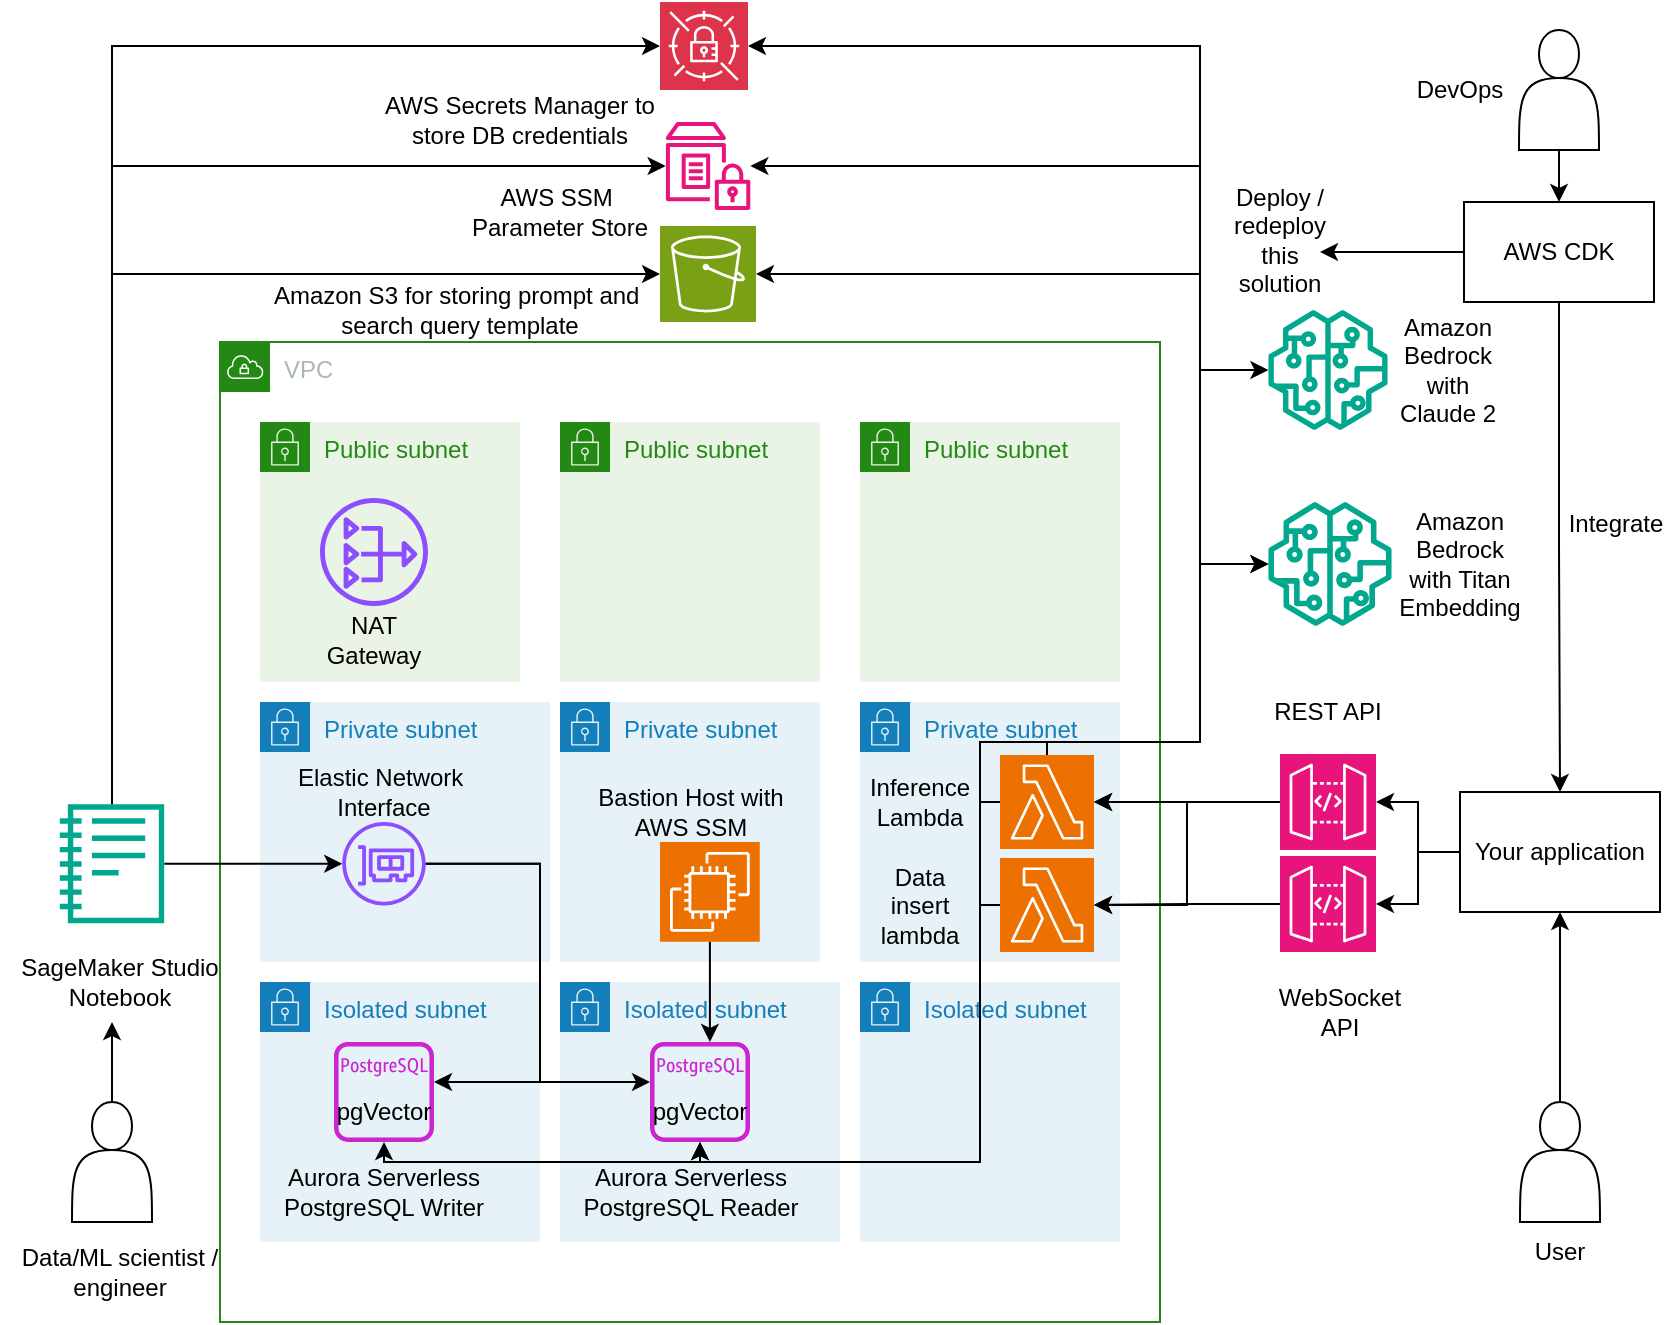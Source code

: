 <mxfile version="21.7.4" type="device">
  <diagram name="Page-1" id="n98VVvcdOwi-wFL1UZqn">
    <mxGraphModel dx="2156" dy="1664" grid="1" gridSize="10" guides="1" tooltips="1" connect="1" arrows="1" fold="1" page="1" pageScale="1" pageWidth="850" pageHeight="1100" math="0" shadow="0">
      <root>
        <mxCell id="0" />
        <mxCell id="1" parent="0" />
        <mxCell id="0dlsmf1DKYp3GTuO4sji-1" value="VPC" style="points=[[0,0],[0.25,0],[0.5,0],[0.75,0],[1,0],[1,0.25],[1,0.5],[1,0.75],[1,1],[0.75,1],[0.5,1],[0.25,1],[0,1],[0,0.75],[0,0.5],[0,0.25]];outlineConnect=0;gradientColor=none;html=1;whiteSpace=wrap;fontSize=12;fontStyle=0;container=1;pointerEvents=0;collapsible=0;recursiveResize=0;shape=mxgraph.aws4.group;grIcon=mxgraph.aws4.group_vpc;strokeColor=#248814;fillColor=none;verticalAlign=top;align=left;spacingLeft=30;fontColor=#AAB7B8;dashed=0;" vertex="1" parent="1">
          <mxGeometry x="60" y="150" width="470" height="490" as="geometry" />
        </mxCell>
        <mxCell id="0dlsmf1DKYp3GTuO4sji-4" value="Private subnet" style="points=[[0,0],[0.25,0],[0.5,0],[0.75,0],[1,0],[1,0.25],[1,0.5],[1,0.75],[1,1],[0.75,1],[0.5,1],[0.25,1],[0,1],[0,0.75],[0,0.5],[0,0.25]];outlineConnect=0;gradientColor=none;html=1;whiteSpace=wrap;fontSize=12;fontStyle=0;container=1;pointerEvents=0;collapsible=0;recursiveResize=0;shape=mxgraph.aws4.group;grIcon=mxgraph.aws4.group_security_group;grStroke=0;strokeColor=#147EBA;fillColor=#E6F2F8;verticalAlign=top;align=left;spacingLeft=30;fontColor=#147EBA;dashed=0;" vertex="1" parent="0dlsmf1DKYp3GTuO4sji-1">
          <mxGeometry x="20" y="180" width="145" height="130" as="geometry" />
        </mxCell>
        <mxCell id="0dlsmf1DKYp3GTuO4sji-50" value="" style="sketch=0;outlineConnect=0;fontColor=#232F3E;gradientColor=none;fillColor=#8C4FFF;strokeColor=none;dashed=0;verticalLabelPosition=bottom;verticalAlign=top;align=center;html=1;fontSize=12;fontStyle=0;aspect=fixed;pointerEvents=1;shape=mxgraph.aws4.elastic_network_interface;" vertex="1" parent="0dlsmf1DKYp3GTuO4sji-4">
          <mxGeometry x="41.12" y="60" width="41.75" height="41.75" as="geometry" />
        </mxCell>
        <mxCell id="0dlsmf1DKYp3GTuO4sji-71" value="&lt;div&gt;Elastic Network&amp;nbsp;&lt;/div&gt;&lt;div&gt;Interface&lt;/div&gt;" style="text;html=1;strokeColor=none;fillColor=none;align=center;verticalAlign=middle;whiteSpace=wrap;rounded=0;" vertex="1" parent="0dlsmf1DKYp3GTuO4sji-4">
          <mxGeometry x="-13.01" y="30" width="150" height="30" as="geometry" />
        </mxCell>
        <mxCell id="0dlsmf1DKYp3GTuO4sji-5" value="Private subnet" style="points=[[0,0],[0.25,0],[0.5,0],[0.75,0],[1,0],[1,0.25],[1,0.5],[1,0.75],[1,1],[0.75,1],[0.5,1],[0.25,1],[0,1],[0,0.75],[0,0.5],[0,0.25]];outlineConnect=0;gradientColor=none;html=1;whiteSpace=wrap;fontSize=12;fontStyle=0;container=1;pointerEvents=0;collapsible=0;recursiveResize=0;shape=mxgraph.aws4.group;grIcon=mxgraph.aws4.group_security_group;grStroke=0;strokeColor=#147EBA;fillColor=#E6F2F8;verticalAlign=top;align=left;spacingLeft=30;fontColor=#147EBA;dashed=0;" vertex="1" parent="0dlsmf1DKYp3GTuO4sji-1">
          <mxGeometry x="170" y="180" width="130" height="130" as="geometry" />
        </mxCell>
        <mxCell id="0dlsmf1DKYp3GTuO4sji-22" value="" style="sketch=0;points=[[0,0,0],[0.25,0,0],[0.5,0,0],[0.75,0,0],[1,0,0],[0,1,0],[0.25,1,0],[0.5,1,0],[0.75,1,0],[1,1,0],[0,0.25,0],[0,0.5,0],[0,0.75,0],[1,0.25,0],[1,0.5,0],[1,0.75,0]];outlineConnect=0;fontColor=#232F3E;fillColor=#ED7100;strokeColor=#ffffff;dashed=0;verticalLabelPosition=bottom;verticalAlign=top;align=center;html=1;fontSize=12;fontStyle=0;aspect=fixed;shape=mxgraph.aws4.resourceIcon;resIcon=mxgraph.aws4.ec2;" vertex="1" parent="0dlsmf1DKYp3GTuO4sji-5">
          <mxGeometry x="50" y="70" width="49.88" height="49.88" as="geometry" />
        </mxCell>
        <mxCell id="0dlsmf1DKYp3GTuO4sji-23" value="Bastion Host with AWS SSM" style="text;html=1;strokeColor=none;fillColor=none;align=center;verticalAlign=middle;whiteSpace=wrap;rounded=0;" vertex="1" parent="0dlsmf1DKYp3GTuO4sji-5">
          <mxGeometry x="17.5" y="40" width="95" height="30" as="geometry" />
        </mxCell>
        <mxCell id="0dlsmf1DKYp3GTuO4sji-6" value="Private subnet" style="points=[[0,0],[0.25,0],[0.5,0],[0.75,0],[1,0],[1,0.25],[1,0.5],[1,0.75],[1,1],[0.75,1],[0.5,1],[0.25,1],[0,1],[0,0.75],[0,0.5],[0,0.25]];outlineConnect=0;gradientColor=none;html=1;whiteSpace=wrap;fontSize=12;fontStyle=0;container=1;pointerEvents=0;collapsible=0;recursiveResize=0;shape=mxgraph.aws4.group;grIcon=mxgraph.aws4.group_security_group;grStroke=0;strokeColor=#147EBA;fillColor=#E6F2F8;verticalAlign=top;align=left;spacingLeft=30;fontColor=#147EBA;dashed=0;" vertex="1" parent="0dlsmf1DKYp3GTuO4sji-1">
          <mxGeometry x="320" y="180" width="130" height="130" as="geometry" />
        </mxCell>
        <mxCell id="0dlsmf1DKYp3GTuO4sji-26" value="" style="sketch=0;points=[[0,0,0],[0.25,0,0],[0.5,0,0],[0.75,0,0],[1,0,0],[0,1,0],[0.25,1,0],[0.5,1,0],[0.75,1,0],[1,1,0],[0,0.25,0],[0,0.5,0],[0,0.75,0],[1,0.25,0],[1,0.5,0],[1,0.75,0]];outlineConnect=0;fontColor=#232F3E;fillColor=#ED7100;strokeColor=#ffffff;dashed=0;verticalLabelPosition=bottom;verticalAlign=top;align=center;html=1;fontSize=12;fontStyle=0;aspect=fixed;shape=mxgraph.aws4.resourceIcon;resIcon=mxgraph.aws4.lambda;" vertex="1" parent="0dlsmf1DKYp3GTuO4sji-6">
          <mxGeometry x="70" y="26.5" width="47" height="47" as="geometry" />
        </mxCell>
        <mxCell id="0dlsmf1DKYp3GTuO4sji-81" value="" style="sketch=0;points=[[0,0,0],[0.25,0,0],[0.5,0,0],[0.75,0,0],[1,0,0],[0,1,0],[0.25,1,0],[0.5,1,0],[0.75,1,0],[1,1,0],[0,0.25,0],[0,0.5,0],[0,0.75,0],[1,0.25,0],[1,0.5,0],[1,0.75,0]];outlineConnect=0;fontColor=#232F3E;fillColor=#ED7100;strokeColor=#ffffff;dashed=0;verticalLabelPosition=bottom;verticalAlign=top;align=center;html=1;fontSize=12;fontStyle=0;aspect=fixed;shape=mxgraph.aws4.resourceIcon;resIcon=mxgraph.aws4.lambda;" vertex="1" parent="0dlsmf1DKYp3GTuO4sji-6">
          <mxGeometry x="70" y="78" width="47" height="47" as="geometry" />
        </mxCell>
        <mxCell id="0dlsmf1DKYp3GTuO4sji-27" value="Inference Lambda" style="text;html=1;strokeColor=none;fillColor=none;align=center;verticalAlign=middle;whiteSpace=wrap;rounded=0;" vertex="1" parent="0dlsmf1DKYp3GTuO4sji-6">
          <mxGeometry y="35" width="60" height="30" as="geometry" />
        </mxCell>
        <mxCell id="0dlsmf1DKYp3GTuO4sji-49" value="Data insert lambda" style="text;html=1;strokeColor=none;fillColor=none;align=center;verticalAlign=middle;whiteSpace=wrap;rounded=0;" vertex="1" parent="0dlsmf1DKYp3GTuO4sji-6">
          <mxGeometry y="86.5" width="60" height="30" as="geometry" />
        </mxCell>
        <mxCell id="0dlsmf1DKYp3GTuO4sji-7" value="Isolated subnet" style="points=[[0,0],[0.25,0],[0.5,0],[0.75,0],[1,0],[1,0.25],[1,0.5],[1,0.75],[1,1],[0.75,1],[0.5,1],[0.25,1],[0,1],[0,0.75],[0,0.5],[0,0.25]];outlineConnect=0;gradientColor=none;html=1;whiteSpace=wrap;fontSize=12;fontStyle=0;container=1;pointerEvents=0;collapsible=0;recursiveResize=0;shape=mxgraph.aws4.group;grIcon=mxgraph.aws4.group_security_group;grStroke=0;strokeColor=#147EBA;fillColor=#E6F2F8;verticalAlign=top;align=left;spacingLeft=30;fontColor=#147EBA;dashed=0;" vertex="1" parent="0dlsmf1DKYp3GTuO4sji-1">
          <mxGeometry x="20" y="320" width="140" height="130" as="geometry" />
        </mxCell>
        <mxCell id="0dlsmf1DKYp3GTuO4sji-17" value="" style="sketch=0;outlineConnect=0;fontColor=#232F3E;gradientColor=none;fillColor=#C925D1;strokeColor=none;dashed=0;verticalLabelPosition=bottom;verticalAlign=top;align=center;html=1;fontSize=12;fontStyle=0;aspect=fixed;pointerEvents=1;shape=mxgraph.aws4.rds_postgresql_instance_alt;" vertex="1" parent="0dlsmf1DKYp3GTuO4sji-7">
          <mxGeometry x="37" y="30" width="50" height="50" as="geometry" />
        </mxCell>
        <mxCell id="0dlsmf1DKYp3GTuO4sji-19" value="Aurora Serverless PostgreSQL Writer" style="text;html=1;strokeColor=none;fillColor=none;align=center;verticalAlign=middle;whiteSpace=wrap;rounded=0;" vertex="1" parent="0dlsmf1DKYp3GTuO4sji-7">
          <mxGeometry x="8" y="90" width="108" height="30" as="geometry" />
        </mxCell>
        <mxCell id="0dlsmf1DKYp3GTuO4sji-58" value="pgVector" style="text;html=1;strokeColor=none;fillColor=none;align=center;verticalAlign=middle;whiteSpace=wrap;rounded=0;" vertex="1" parent="0dlsmf1DKYp3GTuO4sji-7">
          <mxGeometry x="32" y="50" width="60" height="30" as="geometry" />
        </mxCell>
        <mxCell id="0dlsmf1DKYp3GTuO4sji-9" value="Isolated subnet" style="points=[[0,0],[0.25,0],[0.5,0],[0.75,0],[1,0],[1,0.25],[1,0.5],[1,0.75],[1,1],[0.75,1],[0.5,1],[0.25,1],[0,1],[0,0.75],[0,0.5],[0,0.25]];outlineConnect=0;gradientColor=none;html=1;whiteSpace=wrap;fontSize=12;fontStyle=0;container=1;pointerEvents=0;collapsible=0;recursiveResize=0;shape=mxgraph.aws4.group;grIcon=mxgraph.aws4.group_security_group;grStroke=0;strokeColor=#147EBA;fillColor=#E6F2F8;verticalAlign=top;align=left;spacingLeft=30;fontColor=#147EBA;dashed=0;" vertex="1" parent="0dlsmf1DKYp3GTuO4sji-1">
          <mxGeometry x="170" y="320" width="140" height="130" as="geometry" />
        </mxCell>
        <mxCell id="0dlsmf1DKYp3GTuO4sji-18" value="" style="sketch=0;outlineConnect=0;fontColor=#232F3E;gradientColor=none;fillColor=#C925D1;strokeColor=none;dashed=0;verticalLabelPosition=bottom;verticalAlign=top;align=center;html=1;fontSize=12;fontStyle=0;aspect=fixed;pointerEvents=1;shape=mxgraph.aws4.rds_postgresql_instance_alt;" vertex="1" parent="0dlsmf1DKYp3GTuO4sji-9">
          <mxGeometry x="45" y="30" width="50" height="50" as="geometry" />
        </mxCell>
        <mxCell id="0dlsmf1DKYp3GTuO4sji-20" value="Aurora Serverless PostgreSQL Reader" style="text;html=1;strokeColor=none;fillColor=none;align=center;verticalAlign=middle;whiteSpace=wrap;rounded=0;" vertex="1" parent="0dlsmf1DKYp3GTuO4sji-9">
          <mxGeometry x="0.5" y="90" width="129" height="30" as="geometry" />
        </mxCell>
        <mxCell id="0dlsmf1DKYp3GTuO4sji-76" value="pgVector" style="text;html=1;strokeColor=none;fillColor=none;align=center;verticalAlign=middle;whiteSpace=wrap;rounded=0;" vertex="1" parent="0dlsmf1DKYp3GTuO4sji-9">
          <mxGeometry x="40" y="50" width="60" height="30" as="geometry" />
        </mxCell>
        <mxCell id="0dlsmf1DKYp3GTuO4sji-10" value="Isolated subnet" style="points=[[0,0],[0.25,0],[0.5,0],[0.75,0],[1,0],[1,0.25],[1,0.5],[1,0.75],[1,1],[0.75,1],[0.5,1],[0.25,1],[0,1],[0,0.75],[0,0.5],[0,0.25]];outlineConnect=0;gradientColor=none;html=1;whiteSpace=wrap;fontSize=12;fontStyle=0;container=1;pointerEvents=0;collapsible=0;recursiveResize=0;shape=mxgraph.aws4.group;grIcon=mxgraph.aws4.group_security_group;grStroke=0;strokeColor=#147EBA;fillColor=#E6F2F8;verticalAlign=top;align=left;spacingLeft=30;fontColor=#147EBA;dashed=0;" vertex="1" parent="0dlsmf1DKYp3GTuO4sji-1">
          <mxGeometry x="320" y="320" width="130" height="130" as="geometry" />
        </mxCell>
        <mxCell id="0dlsmf1DKYp3GTuO4sji-11" value="Public subnet" style="points=[[0,0],[0.25,0],[0.5,0],[0.75,0],[1,0],[1,0.25],[1,0.5],[1,0.75],[1,1],[0.75,1],[0.5,1],[0.25,1],[0,1],[0,0.75],[0,0.5],[0,0.25]];outlineConnect=0;gradientColor=none;html=1;whiteSpace=wrap;fontSize=12;fontStyle=0;container=1;pointerEvents=0;collapsible=0;recursiveResize=0;shape=mxgraph.aws4.group;grIcon=mxgraph.aws4.group_security_group;grStroke=0;strokeColor=#248814;fillColor=#E9F3E6;verticalAlign=top;align=left;spacingLeft=30;fontColor=#248814;dashed=0;" vertex="1" parent="0dlsmf1DKYp3GTuO4sji-1">
          <mxGeometry x="20" y="40" width="130" height="130" as="geometry" />
        </mxCell>
        <mxCell id="0dlsmf1DKYp3GTuO4sji-14" value="" style="sketch=0;outlineConnect=0;fontColor=#232F3E;gradientColor=none;fillColor=#8C4FFF;strokeColor=none;dashed=0;verticalLabelPosition=bottom;verticalAlign=top;align=center;html=1;fontSize=12;fontStyle=0;aspect=fixed;pointerEvents=1;shape=mxgraph.aws4.nat_gateway;" vertex="1" parent="0dlsmf1DKYp3GTuO4sji-11">
          <mxGeometry x="30" y="38" width="54" height="54" as="geometry" />
        </mxCell>
        <mxCell id="0dlsmf1DKYp3GTuO4sji-15" value="NAT Gateway" style="text;html=1;strokeColor=none;fillColor=none;align=center;verticalAlign=middle;whiteSpace=wrap;rounded=0;" vertex="1" parent="0dlsmf1DKYp3GTuO4sji-11">
          <mxGeometry x="27" y="94" width="60" height="30" as="geometry" />
        </mxCell>
        <mxCell id="0dlsmf1DKYp3GTuO4sji-12" value="Public subnet" style="points=[[0,0],[0.25,0],[0.5,0],[0.75,0],[1,0],[1,0.25],[1,0.5],[1,0.75],[1,1],[0.75,1],[0.5,1],[0.25,1],[0,1],[0,0.75],[0,0.5],[0,0.25]];outlineConnect=0;gradientColor=none;html=1;whiteSpace=wrap;fontSize=12;fontStyle=0;container=1;pointerEvents=0;collapsible=0;recursiveResize=0;shape=mxgraph.aws4.group;grIcon=mxgraph.aws4.group_security_group;grStroke=0;strokeColor=#248814;fillColor=#E9F3E6;verticalAlign=top;align=left;spacingLeft=30;fontColor=#248814;dashed=0;" vertex="1" parent="0dlsmf1DKYp3GTuO4sji-1">
          <mxGeometry x="170" y="40" width="130" height="130" as="geometry" />
        </mxCell>
        <mxCell id="0dlsmf1DKYp3GTuO4sji-13" value="Public subnet" style="points=[[0,0],[0.25,0],[0.5,0],[0.75,0],[1,0],[1,0.25],[1,0.5],[1,0.75],[1,1],[0.75,1],[0.5,1],[0.25,1],[0,1],[0,0.75],[0,0.5],[0,0.25]];outlineConnect=0;gradientColor=none;html=1;whiteSpace=wrap;fontSize=12;fontStyle=0;container=1;pointerEvents=0;collapsible=0;recursiveResize=0;shape=mxgraph.aws4.group;grIcon=mxgraph.aws4.group_security_group;grStroke=0;strokeColor=#248814;fillColor=#E9F3E6;verticalAlign=top;align=left;spacingLeft=30;fontColor=#248814;dashed=0;" vertex="1" parent="0dlsmf1DKYp3GTuO4sji-1">
          <mxGeometry x="320" y="40" width="130" height="130" as="geometry" />
        </mxCell>
        <mxCell id="0dlsmf1DKYp3GTuO4sji-52" style="edgeStyle=orthogonalEdgeStyle;rounded=0;orthogonalLoop=1;jettySize=auto;html=1;" edge="1" parent="0dlsmf1DKYp3GTuO4sji-1" source="0dlsmf1DKYp3GTuO4sji-50" target="0dlsmf1DKYp3GTuO4sji-17">
          <mxGeometry relative="1" as="geometry">
            <Array as="points">
              <mxPoint x="160" y="261" />
              <mxPoint x="160" y="370" />
            </Array>
          </mxGeometry>
        </mxCell>
        <mxCell id="0dlsmf1DKYp3GTuO4sji-53" style="edgeStyle=orthogonalEdgeStyle;rounded=0;orthogonalLoop=1;jettySize=auto;html=1;" edge="1" parent="0dlsmf1DKYp3GTuO4sji-1" source="0dlsmf1DKYp3GTuO4sji-50" target="0dlsmf1DKYp3GTuO4sji-18">
          <mxGeometry relative="1" as="geometry">
            <Array as="points">
              <mxPoint x="160" y="261" />
              <mxPoint x="160" y="370" />
            </Array>
          </mxGeometry>
        </mxCell>
        <mxCell id="0dlsmf1DKYp3GTuO4sji-75" style="edgeStyle=orthogonalEdgeStyle;rounded=0;orthogonalLoop=1;jettySize=auto;html=1;" edge="1" parent="0dlsmf1DKYp3GTuO4sji-1" source="0dlsmf1DKYp3GTuO4sji-22" target="0dlsmf1DKYp3GTuO4sji-18">
          <mxGeometry relative="1" as="geometry">
            <Array as="points">
              <mxPoint x="245" y="340" />
              <mxPoint x="245" y="340" />
            </Array>
          </mxGeometry>
        </mxCell>
        <mxCell id="0dlsmf1DKYp3GTuO4sji-88" style="edgeStyle=orthogonalEdgeStyle;rounded=0;orthogonalLoop=1;jettySize=auto;html=1;entryX=0.5;entryY=1;entryDx=0;entryDy=0;" edge="1" parent="0dlsmf1DKYp3GTuO4sji-1" source="0dlsmf1DKYp3GTuO4sji-81" target="0dlsmf1DKYp3GTuO4sji-58">
          <mxGeometry relative="1" as="geometry">
            <Array as="points">
              <mxPoint x="380" y="282" />
              <mxPoint x="380" y="410" />
              <mxPoint x="82" y="410" />
            </Array>
          </mxGeometry>
        </mxCell>
        <mxCell id="0dlsmf1DKYp3GTuO4sji-89" style="edgeStyle=orthogonalEdgeStyle;rounded=0;orthogonalLoop=1;jettySize=auto;html=1;entryX=0.5;entryY=1;entryDx=0;entryDy=0;" edge="1" parent="0dlsmf1DKYp3GTuO4sji-1" source="0dlsmf1DKYp3GTuO4sji-81" target="0dlsmf1DKYp3GTuO4sji-76">
          <mxGeometry relative="1" as="geometry">
            <Array as="points">
              <mxPoint x="380" y="282" />
              <mxPoint x="380" y="410" />
              <mxPoint x="240" y="410" />
            </Array>
          </mxGeometry>
        </mxCell>
        <mxCell id="0dlsmf1DKYp3GTuO4sji-90" style="edgeStyle=orthogonalEdgeStyle;rounded=0;orthogonalLoop=1;jettySize=auto;html=1;entryX=0.5;entryY=1;entryDx=0;entryDy=0;" edge="1" parent="0dlsmf1DKYp3GTuO4sji-1" source="0dlsmf1DKYp3GTuO4sji-26" target="0dlsmf1DKYp3GTuO4sji-76">
          <mxGeometry relative="1" as="geometry">
            <Array as="points">
              <mxPoint x="380" y="230" />
              <mxPoint x="380" y="410" />
              <mxPoint x="240" y="410" />
            </Array>
          </mxGeometry>
        </mxCell>
        <mxCell id="0dlsmf1DKYp3GTuO4sji-51" style="edgeStyle=orthogonalEdgeStyle;rounded=0;orthogonalLoop=1;jettySize=auto;html=1;" edge="1" parent="1" source="0dlsmf1DKYp3GTuO4sji-24" target="0dlsmf1DKYp3GTuO4sji-50">
          <mxGeometry relative="1" as="geometry" />
        </mxCell>
        <mxCell id="0dlsmf1DKYp3GTuO4sji-92" style="edgeStyle=orthogonalEdgeStyle;rounded=0;orthogonalLoop=1;jettySize=auto;html=1;entryX=0;entryY=0.5;entryDx=0;entryDy=0;entryPerimeter=0;" edge="1" parent="1" source="0dlsmf1DKYp3GTuO4sji-24" target="0dlsmf1DKYp3GTuO4sji-66">
          <mxGeometry relative="1" as="geometry">
            <Array as="points">
              <mxPoint x="6" y="116" />
            </Array>
          </mxGeometry>
        </mxCell>
        <mxCell id="0dlsmf1DKYp3GTuO4sji-106" style="edgeStyle=orthogonalEdgeStyle;rounded=0;orthogonalLoop=1;jettySize=auto;html=1;" edge="1" parent="1" source="0dlsmf1DKYp3GTuO4sji-24" target="0dlsmf1DKYp3GTuO4sji-104">
          <mxGeometry relative="1" as="geometry">
            <Array as="points">
              <mxPoint x="6" y="62" />
            </Array>
          </mxGeometry>
        </mxCell>
        <mxCell id="0dlsmf1DKYp3GTuO4sji-111" style="edgeStyle=orthogonalEdgeStyle;rounded=0;orthogonalLoop=1;jettySize=auto;html=1;" edge="1" parent="1" source="0dlsmf1DKYp3GTuO4sji-24" target="0dlsmf1DKYp3GTuO4sji-108">
          <mxGeometry relative="1" as="geometry">
            <Array as="points">
              <mxPoint x="6" y="2" />
            </Array>
          </mxGeometry>
        </mxCell>
        <mxCell id="0dlsmf1DKYp3GTuO4sji-24" value="" style="sketch=0;outlineConnect=0;fontColor=#232F3E;gradientColor=none;fillColor=#01A88D;strokeColor=none;dashed=0;verticalLabelPosition=bottom;verticalAlign=top;align=center;html=1;fontSize=12;fontStyle=0;aspect=fixed;pointerEvents=1;shape=mxgraph.aws4.sagemaker_notebook;" vertex="1" parent="1">
          <mxGeometry x="-20.1" y="380.93" width="52.2" height="59.88" as="geometry" />
        </mxCell>
        <mxCell id="0dlsmf1DKYp3GTuO4sji-82" style="edgeStyle=orthogonalEdgeStyle;rounded=0;orthogonalLoop=1;jettySize=auto;html=1;" edge="1" parent="1" source="0dlsmf1DKYp3GTuO4sji-54" target="0dlsmf1DKYp3GTuO4sji-26">
          <mxGeometry relative="1" as="geometry" />
        </mxCell>
        <mxCell id="0dlsmf1DKYp3GTuO4sji-84" style="edgeStyle=orthogonalEdgeStyle;rounded=0;orthogonalLoop=1;jettySize=auto;html=1;entryX=1;entryY=0.5;entryDx=0;entryDy=0;entryPerimeter=0;" edge="1" parent="1" source="0dlsmf1DKYp3GTuO4sji-54" target="0dlsmf1DKYp3GTuO4sji-81">
          <mxGeometry relative="1" as="geometry" />
        </mxCell>
        <mxCell id="0dlsmf1DKYp3GTuO4sji-54" value="" style="sketch=0;points=[[0,0,0],[0.25,0,0],[0.5,0,0],[0.75,0,0],[1,0,0],[0,1,0],[0.25,1,0],[0.5,1,0],[0.75,1,0],[1,1,0],[0,0.25,0],[0,0.5,0],[0,0.75,0],[1,0.25,0],[1,0.5,0],[1,0.75,0]];outlineConnect=0;fontColor=#232F3E;fillColor=#E7157B;strokeColor=#ffffff;dashed=0;verticalLabelPosition=bottom;verticalAlign=top;align=center;html=1;fontSize=12;fontStyle=0;aspect=fixed;shape=mxgraph.aws4.resourceIcon;resIcon=mxgraph.aws4.api_gateway;" vertex="1" parent="1">
          <mxGeometry x="590" y="356" width="48" height="48" as="geometry" />
        </mxCell>
        <mxCell id="0dlsmf1DKYp3GTuO4sji-61" value="" style="sketch=0;outlineConnect=0;fontColor=#232F3E;gradientColor=none;fillColor=#01A88D;strokeColor=none;dashed=0;verticalLabelPosition=bottom;verticalAlign=top;align=center;html=1;fontSize=12;fontStyle=0;aspect=fixed;pointerEvents=1;shape=mxgraph.aws4.sagemaker_model;" vertex="1" parent="1">
          <mxGeometry x="584" y="134" width="60" height="60" as="geometry" />
        </mxCell>
        <mxCell id="0dlsmf1DKYp3GTuO4sji-62" value="Amazon Bedrock with Claude 2" style="text;html=1;strokeColor=none;fillColor=none;align=center;verticalAlign=middle;whiteSpace=wrap;rounded=0;" vertex="1" parent="1">
          <mxGeometry x="644" y="149" width="60" height="30" as="geometry" />
        </mxCell>
        <mxCell id="0dlsmf1DKYp3GTuO4sji-64" value="" style="sketch=0;outlineConnect=0;fontColor=#232F3E;gradientColor=none;fillColor=#01A88D;strokeColor=none;dashed=0;verticalLabelPosition=bottom;verticalAlign=top;align=center;html=1;fontSize=12;fontStyle=0;aspect=fixed;pointerEvents=1;shape=mxgraph.aws4.sagemaker_model;" vertex="1" parent="1">
          <mxGeometry x="584" y="230" width="62" height="62" as="geometry" />
        </mxCell>
        <mxCell id="0dlsmf1DKYp3GTuO4sji-65" value="Amazon Bedrock with Titan Embedding" style="text;html=1;strokeColor=none;fillColor=none;align=center;verticalAlign=middle;whiteSpace=wrap;rounded=0;" vertex="1" parent="1">
          <mxGeometry x="650" y="246" width="60" height="30" as="geometry" />
        </mxCell>
        <mxCell id="0dlsmf1DKYp3GTuO4sji-66" value="" style="sketch=0;points=[[0,0,0],[0.25,0,0],[0.5,0,0],[0.75,0,0],[1,0,0],[0,1,0],[0.25,1,0],[0.5,1,0],[0.75,1,0],[1,1,0],[0,0.25,0],[0,0.5,0],[0,0.75,0],[1,0.25,0],[1,0.5,0],[1,0.75,0]];outlineConnect=0;fontColor=#232F3E;fillColor=#7AA116;strokeColor=#ffffff;dashed=0;verticalLabelPosition=bottom;verticalAlign=top;align=center;html=1;fontSize=12;fontStyle=0;aspect=fixed;shape=mxgraph.aws4.resourceIcon;resIcon=mxgraph.aws4.s3;" vertex="1" parent="1">
          <mxGeometry x="280" y="92" width="48" height="48" as="geometry" />
        </mxCell>
        <mxCell id="0dlsmf1DKYp3GTuO4sji-83" style="edgeStyle=orthogonalEdgeStyle;rounded=0;orthogonalLoop=1;jettySize=auto;html=1;" edge="1" parent="1" source="0dlsmf1DKYp3GTuO4sji-69" target="0dlsmf1DKYp3GTuO4sji-81">
          <mxGeometry relative="1" as="geometry" />
        </mxCell>
        <mxCell id="0dlsmf1DKYp3GTuO4sji-85" style="edgeStyle=orthogonalEdgeStyle;rounded=0;orthogonalLoop=1;jettySize=auto;html=1;entryX=1;entryY=0.5;entryDx=0;entryDy=0;entryPerimeter=0;" edge="1" parent="1" source="0dlsmf1DKYp3GTuO4sji-69" target="0dlsmf1DKYp3GTuO4sji-26">
          <mxGeometry relative="1" as="geometry" />
        </mxCell>
        <mxCell id="0dlsmf1DKYp3GTuO4sji-69" value="" style="sketch=0;points=[[0,0,0],[0.25,0,0],[0.5,0,0],[0.75,0,0],[1,0,0],[0,1,0],[0.25,1,0],[0.5,1,0],[0.75,1,0],[1,1,0],[0,0.25,0],[0,0.5,0],[0,0.75,0],[1,0.25,0],[1,0.5,0],[1,0.75,0]];outlineConnect=0;fontColor=#232F3E;fillColor=#E7157B;strokeColor=#ffffff;dashed=0;verticalLabelPosition=bottom;verticalAlign=top;align=center;html=1;fontSize=12;fontStyle=0;aspect=fixed;shape=mxgraph.aws4.resourceIcon;resIcon=mxgraph.aws4.api_gateway;" vertex="1" parent="1">
          <mxGeometry x="590" y="407" width="48" height="48" as="geometry" />
        </mxCell>
        <mxCell id="0dlsmf1DKYp3GTuO4sji-70" value="SageMaker Studio Notebook" style="text;html=1;strokeColor=none;fillColor=none;align=center;verticalAlign=middle;whiteSpace=wrap;rounded=0;" vertex="1" parent="1">
          <mxGeometry x="-50" y="455" width="120" height="30" as="geometry" />
        </mxCell>
        <mxCell id="0dlsmf1DKYp3GTuO4sji-74" style="edgeStyle=orthogonalEdgeStyle;rounded=0;orthogonalLoop=1;jettySize=auto;html=1;" edge="1" parent="1" source="0dlsmf1DKYp3GTuO4sji-72">
          <mxGeometry relative="1" as="geometry">
            <mxPoint x="6" y="490" as="targetPoint" />
          </mxGeometry>
        </mxCell>
        <mxCell id="0dlsmf1DKYp3GTuO4sji-72" value="" style="shape=actor;whiteSpace=wrap;html=1;" vertex="1" parent="1">
          <mxGeometry x="-14" y="530" width="40" height="60" as="geometry" />
        </mxCell>
        <mxCell id="0dlsmf1DKYp3GTuO4sji-73" value="Data/ML scientist / engineer" style="text;html=1;strokeColor=none;fillColor=none;align=center;verticalAlign=middle;whiteSpace=wrap;rounded=0;" vertex="1" parent="1">
          <mxGeometry x="-45" y="600" width="110" height="30" as="geometry" />
        </mxCell>
        <mxCell id="0dlsmf1DKYp3GTuO4sji-77" value="REST API" style="text;html=1;strokeColor=none;fillColor=none;align=center;verticalAlign=middle;whiteSpace=wrap;rounded=0;" vertex="1" parent="1">
          <mxGeometry x="584" y="320" width="60" height="30" as="geometry" />
        </mxCell>
        <mxCell id="0dlsmf1DKYp3GTuO4sji-78" value="WebSocket API" style="text;html=1;strokeColor=none;fillColor=none;align=center;verticalAlign=middle;whiteSpace=wrap;rounded=0;" vertex="1" parent="1">
          <mxGeometry x="590" y="470" width="60" height="30" as="geometry" />
        </mxCell>
        <mxCell id="0dlsmf1DKYp3GTuO4sji-91" style="edgeStyle=orthogonalEdgeStyle;rounded=0;orthogonalLoop=1;jettySize=auto;html=1;entryX=1;entryY=0.5;entryDx=0;entryDy=0;entryPerimeter=0;exitX=0.5;exitY=0;exitDx=0;exitDy=0;exitPerimeter=0;" edge="1" parent="1" source="0dlsmf1DKYp3GTuO4sji-26" target="0dlsmf1DKYp3GTuO4sji-66">
          <mxGeometry relative="1" as="geometry">
            <Array as="points">
              <mxPoint x="474" y="350" />
              <mxPoint x="550" y="350" />
              <mxPoint x="550" y="116" />
            </Array>
          </mxGeometry>
        </mxCell>
        <mxCell id="0dlsmf1DKYp3GTuO4sji-93" value="&lt;div&gt;Amazon S3 for storing prompt and&amp;nbsp; search query template&lt;/div&gt;" style="text;html=1;strokeColor=none;fillColor=none;align=center;verticalAlign=middle;whiteSpace=wrap;rounded=0;" vertex="1" parent="1">
          <mxGeometry x="76.84" y="119" width="206" height="30" as="geometry" />
        </mxCell>
        <mxCell id="0dlsmf1DKYp3GTuO4sji-94" style="edgeStyle=orthogonalEdgeStyle;rounded=0;orthogonalLoop=1;jettySize=auto;html=1;" edge="1" parent="1" source="0dlsmf1DKYp3GTuO4sji-26" target="0dlsmf1DKYp3GTuO4sji-64">
          <mxGeometry relative="1" as="geometry">
            <Array as="points">
              <mxPoint x="474" y="350" />
              <mxPoint x="550" y="350" />
              <mxPoint x="550" y="261" />
            </Array>
          </mxGeometry>
        </mxCell>
        <mxCell id="0dlsmf1DKYp3GTuO4sji-95" style="edgeStyle=orthogonalEdgeStyle;rounded=0;orthogonalLoop=1;jettySize=auto;html=1;" edge="1" parent="1" source="0dlsmf1DKYp3GTuO4sji-26" target="0dlsmf1DKYp3GTuO4sji-61">
          <mxGeometry relative="1" as="geometry">
            <Array as="points">
              <mxPoint x="474" y="350" />
              <mxPoint x="550" y="350" />
              <mxPoint x="550" y="164" />
            </Array>
          </mxGeometry>
        </mxCell>
        <mxCell id="0dlsmf1DKYp3GTuO4sji-96" style="edgeStyle=orthogonalEdgeStyle;rounded=0;orthogonalLoop=1;jettySize=auto;html=1;" edge="1" parent="1" source="0dlsmf1DKYp3GTuO4sji-81" target="0dlsmf1DKYp3GTuO4sji-64">
          <mxGeometry relative="1" as="geometry">
            <Array as="points">
              <mxPoint x="440" y="432" />
              <mxPoint x="440" y="350" />
              <mxPoint x="550" y="350" />
              <mxPoint x="550" y="261" />
            </Array>
          </mxGeometry>
        </mxCell>
        <mxCell id="0dlsmf1DKYp3GTuO4sji-99" style="edgeStyle=orthogonalEdgeStyle;rounded=0;orthogonalLoop=1;jettySize=auto;html=1;" edge="1" parent="1" source="0dlsmf1DKYp3GTuO4sji-98" target="0dlsmf1DKYp3GTuO4sji-54">
          <mxGeometry relative="1" as="geometry" />
        </mxCell>
        <mxCell id="0dlsmf1DKYp3GTuO4sji-100" style="edgeStyle=orthogonalEdgeStyle;rounded=0;orthogonalLoop=1;jettySize=auto;html=1;" edge="1" parent="1" source="0dlsmf1DKYp3GTuO4sji-98" target="0dlsmf1DKYp3GTuO4sji-69">
          <mxGeometry relative="1" as="geometry" />
        </mxCell>
        <mxCell id="0dlsmf1DKYp3GTuO4sji-98" value="Your application" style="rounded=0;whiteSpace=wrap;html=1;" vertex="1" parent="1">
          <mxGeometry x="680" y="375" width="100" height="60" as="geometry" />
        </mxCell>
        <mxCell id="0dlsmf1DKYp3GTuO4sji-103" style="edgeStyle=orthogonalEdgeStyle;rounded=0;orthogonalLoop=1;jettySize=auto;html=1;" edge="1" parent="1" source="0dlsmf1DKYp3GTuO4sji-101" target="0dlsmf1DKYp3GTuO4sji-98">
          <mxGeometry relative="1" as="geometry" />
        </mxCell>
        <mxCell id="0dlsmf1DKYp3GTuO4sji-101" value="" style="shape=actor;whiteSpace=wrap;html=1;" vertex="1" parent="1">
          <mxGeometry x="710" y="530" width="40" height="60" as="geometry" />
        </mxCell>
        <mxCell id="0dlsmf1DKYp3GTuO4sji-102" value="User" style="text;html=1;strokeColor=none;fillColor=none;align=center;verticalAlign=middle;whiteSpace=wrap;rounded=0;" vertex="1" parent="1">
          <mxGeometry x="700" y="590" width="60" height="30" as="geometry" />
        </mxCell>
        <mxCell id="0dlsmf1DKYp3GTuO4sji-104" value="" style="sketch=0;outlineConnect=0;fontColor=#232F3E;gradientColor=none;fillColor=#E7157B;strokeColor=none;dashed=0;verticalLabelPosition=bottom;verticalAlign=top;align=center;html=1;fontSize=12;fontStyle=0;aspect=fixed;pointerEvents=1;shape=mxgraph.aws4.parameter_store;" vertex="1" parent="1">
          <mxGeometry x="282.84" y="40" width="42.31" height="44" as="geometry" />
        </mxCell>
        <mxCell id="0dlsmf1DKYp3GTuO4sji-105" value="&lt;div&gt;AWS SSM&amp;nbsp;&lt;/div&gt;&lt;div&gt;Parameter Store&lt;/div&gt;" style="text;html=1;strokeColor=none;fillColor=none;align=center;verticalAlign=middle;whiteSpace=wrap;rounded=0;" vertex="1" parent="1">
          <mxGeometry x="150" y="70" width="160" height="30" as="geometry" />
        </mxCell>
        <mxCell id="0dlsmf1DKYp3GTuO4sji-107" style="edgeStyle=orthogonalEdgeStyle;rounded=0;orthogonalLoop=1;jettySize=auto;html=1;" edge="1" parent="1" source="0dlsmf1DKYp3GTuO4sji-26" target="0dlsmf1DKYp3GTuO4sji-104">
          <mxGeometry relative="1" as="geometry">
            <Array as="points">
              <mxPoint x="474" y="350" />
              <mxPoint x="550" y="350" />
              <mxPoint x="550" y="62" />
            </Array>
          </mxGeometry>
        </mxCell>
        <mxCell id="0dlsmf1DKYp3GTuO4sji-108" value="" style="sketch=0;points=[[0,0,0],[0.25,0,0],[0.5,0,0],[0.75,0,0],[1,0,0],[0,1,0],[0.25,1,0],[0.5,1,0],[0.75,1,0],[1,1,0],[0,0.25,0],[0,0.5,0],[0,0.75,0],[1,0.25,0],[1,0.5,0],[1,0.75,0]];outlineConnect=0;fontColor=#232F3E;fillColor=#DD344C;strokeColor=#ffffff;dashed=0;verticalLabelPosition=bottom;verticalAlign=top;align=center;html=1;fontSize=12;fontStyle=0;aspect=fixed;shape=mxgraph.aws4.resourceIcon;resIcon=mxgraph.aws4.secrets_manager;" vertex="1" parent="1">
          <mxGeometry x="280" y="-20" width="44" height="44" as="geometry" />
        </mxCell>
        <mxCell id="0dlsmf1DKYp3GTuO4sji-109" style="edgeStyle=orthogonalEdgeStyle;rounded=0;orthogonalLoop=1;jettySize=auto;html=1;entryX=1;entryY=0.5;entryDx=0;entryDy=0;entryPerimeter=0;" edge="1" parent="1" source="0dlsmf1DKYp3GTuO4sji-26" target="0dlsmf1DKYp3GTuO4sji-108">
          <mxGeometry relative="1" as="geometry">
            <Array as="points">
              <mxPoint x="474" y="350" />
              <mxPoint x="550" y="350" />
              <mxPoint x="550" y="2" />
            </Array>
          </mxGeometry>
        </mxCell>
        <mxCell id="0dlsmf1DKYp3GTuO4sji-110" value="AWS Secrets Manager to store DB credentials" style="text;html=1;strokeColor=none;fillColor=none;align=center;verticalAlign=middle;whiteSpace=wrap;rounded=0;" vertex="1" parent="1">
          <mxGeometry x="130" y="24" width="160" height="30" as="geometry" />
        </mxCell>
        <mxCell id="0dlsmf1DKYp3GTuO4sji-116" style="edgeStyle=orthogonalEdgeStyle;rounded=0;orthogonalLoop=1;jettySize=auto;html=1;" edge="1" parent="1" source="0dlsmf1DKYp3GTuO4sji-112" target="0dlsmf1DKYp3GTuO4sji-114">
          <mxGeometry relative="1" as="geometry" />
        </mxCell>
        <mxCell id="0dlsmf1DKYp3GTuO4sji-112" value="" style="shape=actor;whiteSpace=wrap;html=1;" vertex="1" parent="1">
          <mxGeometry x="709.5" y="-6" width="40" height="60" as="geometry" />
        </mxCell>
        <mxCell id="0dlsmf1DKYp3GTuO4sji-113" value="DevOps" style="text;html=1;strokeColor=none;fillColor=none;align=center;verticalAlign=middle;whiteSpace=wrap;rounded=0;" vertex="1" parent="1">
          <mxGeometry x="650" y="9" width="60" height="30" as="geometry" />
        </mxCell>
        <mxCell id="0dlsmf1DKYp3GTuO4sji-117" style="edgeStyle=orthogonalEdgeStyle;rounded=0;orthogonalLoop=1;jettySize=auto;html=1;" edge="1" parent="1" source="0dlsmf1DKYp3GTuO4sji-114">
          <mxGeometry relative="1" as="geometry">
            <mxPoint x="610" y="105" as="targetPoint" />
          </mxGeometry>
        </mxCell>
        <mxCell id="0dlsmf1DKYp3GTuO4sji-119" style="edgeStyle=orthogonalEdgeStyle;rounded=0;orthogonalLoop=1;jettySize=auto;html=1;entryX=0.5;entryY=0;entryDx=0;entryDy=0;" edge="1" parent="1" source="0dlsmf1DKYp3GTuO4sji-114" target="0dlsmf1DKYp3GTuO4sji-98">
          <mxGeometry relative="1" as="geometry" />
        </mxCell>
        <mxCell id="0dlsmf1DKYp3GTuO4sji-114" value="AWS CDK" style="rounded=0;whiteSpace=wrap;html=1;" vertex="1" parent="1">
          <mxGeometry x="682" y="80" width="95" height="50" as="geometry" />
        </mxCell>
        <mxCell id="0dlsmf1DKYp3GTuO4sji-118" value="Deploy / redeploy this solution" style="text;html=1;strokeColor=none;fillColor=none;align=center;verticalAlign=middle;whiteSpace=wrap;rounded=0;" vertex="1" parent="1">
          <mxGeometry x="560" y="84" width="60" height="30" as="geometry" />
        </mxCell>
        <mxCell id="0dlsmf1DKYp3GTuO4sji-120" value="Integrate" style="text;html=1;strokeColor=none;fillColor=none;align=center;verticalAlign=middle;whiteSpace=wrap;rounded=0;" vertex="1" parent="1">
          <mxGeometry x="728" y="226" width="60" height="30" as="geometry" />
        </mxCell>
      </root>
    </mxGraphModel>
  </diagram>
</mxfile>
